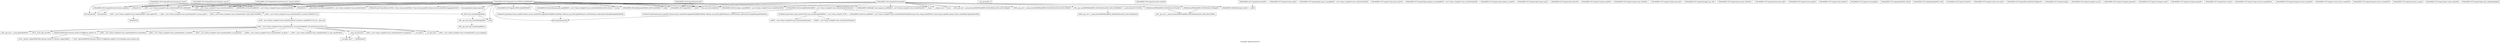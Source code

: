 digraph "Call graph: compute_pressure.ll" {
	label="Call graph: compute_pressure.ll";

	Node0x55accfc77300 [shape=record,label="{_ZN9LAMMPS_NS15ComputePressureC2EPNS_6LAMMPSEiPPc}"];
	Node0x55accfc77300 -> Node0x55accfc4a670;
	Node0x55accfc77300 -> Node0x55accfc8aac0;
	Node0x55accfc77300 -> Node0x55accfc8a640;
	Node0x55accfc77300 -> Node0x55accfbfff90;
	Node0x55accfc77300 -> Node0x55accfbfa120;
	Node0x55accfc77300 -> Node0x55accfc9f530;
	Node0x55accfc77300 -> Node0x55accfbfff10;
	Node0x55accfc77300 -> Node0x55accfbfaf40;
	Node0x55accfc77300 -> Node0x55accfcc2eb0;
	Node0x55accfc77300 -> Node0x55accfbfada0;
	Node0x55accfc77300 -> Node0x55accfbfaca0;
	Node0x55accfc77300 -> Node0x55accfc889a0;
	Node0x55accfc77300 -> Node0x55accfc9be80;
	Node0x55accfc77300 -> Node0x55accfc8aa30;
	Node0x55accfc77300 -> Node0x55accfc8f720;
	Node0x55accfc77300 -> Node0x55accfbff6c0;
	Node0x55accfc77300 -> Node0x55accfcd6030;
	Node0x55accfc77300 -> Node0x55accfbfd670;
	Node0x55accfc77300 -> Node0x55accfbfb320;
	Node0x55accfc77300 -> Node0x55accfcd5a10;
	Node0x55accfc77300 -> Node0x55accfbfe230;
	Node0x55accfc77300 -> Node0x55accfbf9e10;
	Node0x55accfc77300 -> Node0x55accfbfb5e0;
	Node0x55accfcd6030 [shape=record,label="{_ZN3fmt6v9_lmp7vformatB5cxx11ENS0_17basic_string_viewIcEENS0_17basic_format_argsINS0_20basic_format_contextINS0_8appenderEcEEEE}"];
	Node0x55accfc4a670 [shape=record,label="{_ZN9LAMMPS_NS7ComputeC2EPNS_6LAMMPSEiPPc}"];
	Node0x55accfc9f530 [shape=record,label="{_ZN9LAMMPS_NS5utils16missing_cmd_argsERKNSt7__cxx1112basic_stringIcSt11char_traitsIcESaIcEEEiS8_PNS_5ErrorE}"];
	Node0x55accfc8aac0 [shape=record,label="{_ZNSaIcEC1Ev}"];
	Node0x55accfc8a640 [shape=record,label="{_ZNSt7__cxx1112basic_stringIcSt11char_traitsIcESaIcEEC2IS3_EEPKcRKS3_}"];
	Node0x55accfc8a640 -> Node0x55accfbf8ab0;
	Node0x55accfc8a640 -> Node0x55accfc00020;
	Node0x55accfc8a640 -> Node0x55accfbfe230;
	Node0x55accfc8a640 -> Node0x55accfbfa820;
	Node0x55accfc8a640 -> Node0x55accfbfa090;
	Node0x55accfc37b40 [shape=record,label="{__gxx_personality_v0}"];
	Node0x55accfbfff10 [shape=record,label="{_ZNSt7__cxx1112basic_stringIcSt11char_traitsIcESaIcEED1Ev}"];
	Node0x55accfbfaf40 [shape=record,label="{_ZNSaIcED1Ev}"];
	Node0x55accfbfada0 [shape=record,label="{_ZN9LAMMPS_NS5Error3allERKNSt7__cxx1112basic_stringIcSt11char_traitsIcESaIcEEEiS8_}"];
	Node0x55accfbfaca0 [shape=record,label="{strcmp}"];
	Node0x55accfbff6c0 [shape=record,label="{_ZN9LAMMPS_NS5utils6strdupERKNSt7__cxx1112basic_stringIcSt11char_traitsIcESaIcEEE}"];
	Node0x55accfbfb5e0 [shape=record,label="{_ZNK9LAMMPS_NS6Modify17get_compute_by_idERKNSt7__cxx1112basic_stringIcSt11char_traitsIcESaIcEEE}"];
	Node0x55accfbf9e10 [shape=record,label="{_ZN9LAMMPS_NS5Error3allIJRPcEEEvRKNSt7__cxx1112basic_stringIcSt11char_traitsIcESaIcEEEiSB_DpOT_}"];
	Node0x55accfbf9e10 -> Node0x55accfc12690;
	Node0x55accfbf9e10 -> Node0x55accfc1a570;
	Node0x55accfbf9e10 -> Node0x55accfc0f670;
	Node0x55accfc8f720 [shape=record,label="{isdigit}"];
	Node0x55accfc56630 [shape=record,label="{_ZN9LAMMPS_NS7Compute12restore_biasEiPd}"];
	Node0x55accfc8aa30 [shape=record,label="{_ZN9LAMMPS_NS5utils8inumericEPKciS2_bPNS_6LAMMPSE}"];
	Node0x55accfc889a0 [shape=record,label="{_ZN9LAMMPS_NS5Force10pair_matchERKNSt7__cxx1112basic_stringIcSt11char_traitsIcESaIcEEEii}"];
	Node0x55accfc9be80 [shape=record,label="{strlen}"];
	Node0x55accfcc2eb0 [shape=record,label="{llvm.umul.with.overflow.i64}"];
	Node0x55accfbfa120 [shape=record,label="{_Znam}"];
	Node0x55accfbfff90 [shape=record,label="{_ZN9LAMMPS_NS7ComputeD2Ev}"];
	Node0x55accfc16340 [shape=record,label="{_ZN9LAMMPS_NS15ComputePressureD2Ev}"];
	Node0x55accfc16340 -> Node0x55accfc18060;
	Node0x55accfc16340 -> Node0x55accfbfff90;
	Node0x55accfc18060 [shape=record,label="{_ZdaPv}"];
	Node0x55accfc1a180 [shape=record,label="{_ZN9LAMMPS_NS15ComputePressureD0Ev}"];
	Node0x55accfc1a180 -> Node0x55accfc1cec0;
	Node0x55accfc1cec0 [shape=record,label="{_ZdlPv}"];
	Node0x55accfc1e880 [shape=record,label="{_ZN9LAMMPS_NS15ComputePressure4initEv}"];
	Node0x55accfc1e880 -> Node0x55accfc8aac0;
	Node0x55accfc1e880 -> Node0x55accfc8a640;
	Node0x55accfc1e880 -> Node0x55accfbfb5e0;
	Node0x55accfc1e880 -> Node0x55accfbfff10;
	Node0x55accfc1e880 -> Node0x55accfbfaf40;
	Node0x55accfc1e880 -> Node0x55accfc2bf80;
	Node0x55accfc1e880 -> Node0x55accfc2b2d0;
	Node0x55accfc1e880 -> Node0x55accfc1bf30;
	Node0x55accfc1e880 -> Node0x55accfc28770;
	Node0x55accfc1e880 -> Node0x55accfbf9e10;
	Node0x55accfc1e880 -> Node0x55accfc26a80;
	Node0x55accfc1e880 -> Node0x55accfc245d0;
	Node0x55accfc1e880 -> Node0x55accfc2d5c0;
	Node0x55accfc1e880 -> Node0x55accfbfa120;
	Node0x55accfc1e880 -> Node0x55accfcc2eb0;
	Node0x55accfc1e880 -> Node0x55accfc18060;
	Node0x55accfc1e880 -> Node0x55accfbfada0;
	Node0x55accfc1e880 -> Node0x55accfc889a0;
	Node0x55accfc1e880 -> Node0x55accfc204a0;
	Node0x55accfc4a6e0 [shape=record,label="{_ZN9LAMMPS_NS7Compute10reset_gridEv}"];
	Node0x55accfc4c1e0 [shape=record,label="{_ZN9LAMMPS_NS7Compute16get_grid_by_nameERKNSt7__cxx1112basic_stringIcSt11char_traitsIcESaIcEEERi}"];
	Node0x55accfc85060 [shape=record,label="{_ZN9LAMMPS_NS7Compute17get_grid_by_indexEi}"];
	Node0x55accfc4d700 [shape=record,label="{_ZN9LAMMPS_NS7Compute20get_griddata_by_nameEiRKNSt7__cxx1112basic_stringIcSt11char_traitsIcESaIcEEERi}"];
	Node0x55accfc4e1c0 [shape=record,label="{_ZN9LAMMPS_NS7Compute21get_griddata_by_indexEi}"];
	Node0x55accfc4ed10 [shape=record,label="{_ZN9LAMMPS_NS7Compute14dof_remove_preEv}"];
	Node0x55accfc51fd0 [shape=record,label="{_ZN9LAMMPS_NS7Compute10dof_removeEi}"];
	Node0x55accfc52570 [shape=record,label="{_ZN9LAMMPS_NS7Compute11remove_biasEiPd}"];
	Node0x55accfc59350 [shape=record,label="{_ZN9LAMMPS_NS7Compute15remove_bias_thrEiPdS1_}"];
	Node0x55accfc53b80 [shape=record,label="{_ZN9LAMMPS_NS7Compute15remove_bias_allEv}"];
	Node0x55accfc55680 [shape=record,label="{_ZN9LAMMPS_NS7Compute16reapply_bias_allEv}"];
	Node0x55accfc57b70 [shape=record,label="{_ZN9LAMMPS_NS7Compute16restore_bias_thrEiPdS1_}"];
	Node0x55accfc58560 [shape=record,label="{_ZN9LAMMPS_NS7Compute16restore_bias_allEv}"];
	Node0x55accfc58d20 [shape=record,label="{_ZN9LAMMPS_NS7Compute11lock_enableEv}"];
	Node0x55accfc5a480 [shape=record,label="{_ZN9LAMMPS_NS7Compute12lock_disableEv}"];
	Node0x55accfc5b920 [shape=record,label="{_ZN9LAMMPS_NS7Compute11lock_lengthEv}"];
	Node0x55accfc5c1b0 [shape=record,label="{_ZN9LAMMPS_NS7Compute4lockEPNS_3FixEll}"];
	Node0x55accfc5d5e0 [shape=record,label="{_ZN9LAMMPS_NS7Compute6unlockEPNS_3FixE}"];
	Node0x55accfc66010 [shape=record,label="{_ZN9LAMMPS_NS7Compute7refreshEv}"];
	Node0x55accfc204a0 [shape=record,label="{strcat}"];
	Node0x55accfc245d0 [shape=record,label="{_ZN9LAMMPS_NS6Modify12get_fix_listEv}"];
	Node0x55accfc26a80 [shape=record,label="{_ZNKSt6vectorIPN9LAMMPS_NS3FixESaIS2_EE5beginEv}"];
	Node0x55accfc26a80 -> Node0x55accfc2ef10;
	Node0x55accfc28770 [shape=record,label="{_ZNKSt6vectorIPN9LAMMPS_NS3FixESaIS2_EE3endEv}"];
	Node0x55accfc28770 -> Node0x55accfc2ef10;
	Node0x55accfc1bf30 [shape=record,label="{_ZN9__gnu_cxxneIPKPN9LAMMPS_NS3FixESt6vectorIS3_SaIS3_EEEEbRKNS_17__normal_iteratorIT_T0_EESE_}"];
	Node0x55accfc1bf30 -> Node0x55accfc30a10;
	Node0x55accfc2b2d0 [shape=record,label="{_ZNK9__gnu_cxx17__normal_iteratorIPKPN9LAMMPS_NS3FixESt6vectorIS3_SaIS3_EEEdeEv}"];
	Node0x55accfc2bf80 [shape=record,label="{_ZN9__gnu_cxx17__normal_iteratorIPKPN9LAMMPS_NS3FixESt6vectorIS3_SaIS3_EEEppEv}"];
	Node0x55accfc2d5c0 [shape=record,label="{__dynamic_cast}"];
	Node0x55accfc32320 [shape=record,label="{_ZN9LAMMPS_NS15ComputePressure14compute_scalarEv}"];
	Node0x55accfc32320 -> Node0x55accfc8aac0;
	Node0x55accfc32320 -> Node0x55accfc8a640;
	Node0x55accfc32320 -> Node0x55accfc34550;
	Node0x55accfc32320 -> Node0x55accfc33300;
	Node0x55accfc32320 -> Node0x55accfbfada0;
	Node0x55accfc32320 -> Node0x55accfbfff10;
	Node0x55accfc32320 -> Node0x55accfbfaf40;
	Node0x55accfc33300 [shape=record,label="{_ZN9LAMMPS_NS15ComputePressure14virial_computeEii}"];
	Node0x55accfc33300 -> Node0x55accfc354e0;
	Node0x55accfc33300 -> Node0x55accfc34550;
	Node0x55accfc34550 [shape=record,label="{llvm.fmuladd.f64}"];
	Node0x55accfc36360 [shape=record,label="{_ZN9LAMMPS_NS15ComputePressure14compute_vectorEv}"];
	Node0x55accfc36360 -> Node0x55accfc8aac0;
	Node0x55accfc36360 -> Node0x55accfc8a640;
	Node0x55accfc36360 -> Node0x55accfc33300;
	Node0x55accfc36360 -> Node0x55accfbfada0;
	Node0x55accfc36360 -> Node0x55accfbfff10;
	Node0x55accfc36360 -> Node0x55accfbfaf40;
	Node0x55accfc354e0 [shape=record,label="{MPI_Allreduce}"];
	Node0x55accfc37640 [shape=record,label="{_ZN9LAMMPS_NS15ComputePressure23reset_extra_compute_fixEPKc}"];
	Node0x55accfc37640 -> Node0x55accfc18060;
	Node0x55accfc37640 -> Node0x55accfc8aac0;
	Node0x55accfc37640 -> Node0x55accfc8a640;
	Node0x55accfc37640 -> Node0x55accfbff6c0;
	Node0x55accfc37640 -> Node0x55accfbfff10;
	Node0x55accfc37640 -> Node0x55accfbfaf40;
	Node0x55accfc38470 [shape=record,label="{_ZN9LAMMPS_NS7Compute15reset_extra_dofEv}"];
	Node0x55accfc3a050 [shape=record,label="{_ZN9LAMMPS_NS7Compute9init_listEiPNS_9NeighListE}"];
	Node0x55accfc3b450 [shape=record,label="{_ZN9LAMMPS_NS7Compute5setupEv}"];
	Node0x55accfc3cbb0 [shape=record,label="{_ZN9LAMMPS_NS7Compute13compute_arrayEv}"];
	Node0x55accfc41540 [shape=record,label="{_ZN9LAMMPS_NS7Compute15compute_peratomEv}"];
	Node0x55accfc437f0 [shape=record,label="{_ZN9LAMMPS_NS7Compute13compute_localEv}"];
	Node0x55accfc43f00 [shape=record,label="{_ZN9LAMMPS_NS7Compute15compute_pergridEv}"];
	Node0x55accfc45230 [shape=record,label="{_ZN9LAMMPS_NS7Compute10set_arraysEi}"];
	Node0x55accfc46720 [shape=record,label="{_ZN9LAMMPS_NS7Compute17pack_forward_commEiPiPdiS1_}"];
	Node0x55accfc472f0 [shape=record,label="{_ZN9LAMMPS_NS7Compute19unpack_forward_commEiiPd}"];
	Node0x55accfc47df0 [shape=record,label="{_ZN9LAMMPS_NS7Compute17pack_reverse_commEiiPd}"];
	Node0x55accfc48f70 [shape=record,label="{_ZN9LAMMPS_NS7Compute19unpack_reverse_commEiPiPd}"];
	Node0x55accfc66de0 [shape=record,label="{_ZN9LAMMPS_NS7Compute12memory_usageEv}"];
	Node0x55accfc68060 [shape=record,label="{_ZN9LAMMPS_NS7Compute19pair_setup_callbackEii}"];
	Node0x55accfbf8ab0 [shape=record,label="{_ZNSt7__cxx1112basic_stringIcSt11char_traitsIcESaIcEE13_M_local_dataEv}"];
	Node0x55accfc00020 [shape=record,label="{_ZNSt7__cxx1112basic_stringIcSt11char_traitsIcESaIcEE12_Alloc_hiderC1EPcRKS3_}"];
	Node0x55accfc68d00 [shape=record,label="{_ZN9LAMMPS_NS7Compute19pair_tally_callbackEiiiidddddd}"];
	Node0x55accfbfa820 [shape=record,label="{_ZNSt7__cxx1112basic_stringIcSt11char_traitsIcESaIcEE12_M_constructIPKcEEvT_S8_}"];
	Node0x55accfbfa820 -> Node0x55accfc74650;
	Node0x55accfbfe230 [shape=record,label="{_ZNSt11char_traitsIcE6lengthEPKc}"];
	Node0x55accfbfe230 -> Node0x55accfc75090;
	Node0x55accfbfe230 -> Node0x55accfc9be80;
	Node0x55accfbfa090 [shape=record,label="{_ZNSt7__cxx1112basic_stringIcSt11char_traitsIcESaIcEE12_Alloc_hiderD2Ev}"];
	Node0x55accfbfa090 -> Node0x55accfc77400;
	Node0x55accfc74650 [shape=record,label="{_ZNSt7__cxx1112basic_stringIcSt11char_traitsIcESaIcEE16_M_construct_auxIPKcEEvT_S8_St12__false_type}"];
	Node0x55accfc74650 -> Node0x55accfc77e10;
	Node0x55accfc77e10 [shape=record,label="{_ZNSt7__cxx1112basic_stringIcSt11char_traitsIcESaIcEE12_M_constructIPKcEEvT_S8_St20forward_iterator_tag}"];
	Node0x55accfc77e10 -> Node0x55accfc80ad0;
	Node0x55accfc77e10 -> Node0x55accfc7b1d0;
	Node0x55accfc77e10 -> Node0x55accfc7e730;
	Node0x55accfc77e10 -> Node0x55accfc8b090;
	Node0x55accfc77e10 -> Node0x55accfc8ef00;
	Node0x55accfc77e10 -> Node0x55accfce6b00;
	Node0x55accfc77e10 -> Node0x55accfc91370;
	Node0x55accfc77e10 -> Node0x55accfc91ae0;
	Node0x55accfc77e10 -> Node0x55accfc941d0;
	Node0x55accfc77e10 -> Node0x55accfc945a0;
	Node0x55accfc77e10 -> Node0x55accfc95420;
	Node0x55accfc77e10 -> Node0x55accfc9e720;
	Node0x55accfc77e10 -> Node0x55accfca40a0;
	Node0x55accfc77e10 -> Node0x55accfca3d20;
	Node0x55accfc80ad0 [shape=record,label="{_ZN9__gnu_cxx17__is_null_pointerIKcEEbPT_}"];
	Node0x55accfc7b1d0 [shape=record,label="{_ZSt19__throw_logic_errorPKc}"];
	Node0x55accfc7e730 [shape=record,label="{_ZSt8distanceIPKcENSt15iterator_traitsIT_E15difference_typeES3_S3_}"];
	Node0x55accfc7e730 -> Node0x55accfca4280;
	Node0x55accfc7e730 -> Node0x55accfca56a0;
	Node0x55accfc8ef00 [shape=record,label="{_ZNSt7__cxx1112basic_stringIcSt11char_traitsIcESaIcEE7_M_dataEPc}"];
	Node0x55accfc8b090 [shape=record,label="{_ZNSt7__cxx1112basic_stringIcSt11char_traitsIcESaIcEE9_M_createERmm}"];
	Node0x55accfce6b00 [shape=record,label="{_ZNSt7__cxx1112basic_stringIcSt11char_traitsIcESaIcEE11_M_capacityEm}"];
	Node0x55accfc91ae0 [shape=record,label="{_ZNSt7__cxx1112basic_stringIcSt11char_traitsIcESaIcEE13_S_copy_charsEPcPKcS7_}"];
	Node0x55accfc91370 [shape=record,label="{_ZNKSt7__cxx1112basic_stringIcSt11char_traitsIcESaIcEE7_M_dataEv}"];
	Node0x55accfc941d0 [shape=record,label="{__cxa_begin_catch}"];
	Node0x55accfc945a0 [shape=record,label="{_ZNSt7__cxx1112basic_stringIcSt11char_traitsIcESaIcEE10_M_disposeEv}"];
	Node0x55accfc95420 [shape=record,label="{__cxa_rethrow}"];
	Node0x55accfc9e720 [shape=record,label="{__cxa_end_catch}"];
	Node0x55accfca3d20 [shape=record,label="{__clang_call_terminate}"];
	Node0x55accfca3d20 -> Node0x55accfc941d0;
	Node0x55accfca3d20 -> Node0x55accfc46b30;
	Node0x55accfc46b30 [shape=record,label="{_ZSt9terminatev}"];
	Node0x55accfca40a0 [shape=record,label="{_ZNSt7__cxx1112basic_stringIcSt11char_traitsIcESaIcEE13_M_set_lengthEm}"];
	Node0x55accfca56a0 [shape=record,label="{_ZSt10__distanceIPKcENSt15iterator_traitsIT_E15difference_typeES3_S3_St26random_access_iterator_tag}"];
	Node0x55accfca4280 [shape=record,label="{_ZSt19__iterator_categoryIPKcENSt15iterator_traitsIT_E17iterator_categoryERKS3_}"];
	Node0x55accfc75090 [shape=record,label="{_ZN9__gnu_cxx11char_traitsIcE6lengthEPKc}"];
	Node0x55accfc75090 -> Node0x55accfcbe780;
	Node0x55accfcbe780 [shape=record,label="{_ZN9__gnu_cxx11char_traitsIcE2eqERKcS3_}"];
	Node0x55accfc77400 [shape=record,label="{_ZNSaIcED2Ev}"];
	Node0x55accfc0f670 [shape=record,label="{_ZN9LAMMPS_NS5Error4_allERKNSt7__cxx1112basic_stringIcSt11char_traitsIcESaIcEEEiN3fmt6v9_lmp17basic_string_viewIcEENSA_17basic_format_argsINSA_20basic_format_contextINSA_8appenderEcEEEE}"];
	Node0x55accfc12690 [shape=record,label="{_ZN3fmt6v9_lmp17basic_string_viewIcEC2ISt11char_traitsIcESaIcEEERKNSt7__cxx1112basic_stringIcT_T0_EE}"];
	Node0x55accfc12690 -> Node0x55accfcc0680;
	Node0x55accfc12690 -> Node0x55accfcc02f0;
	Node0x55accfc1a570 [shape=record,label="{_ZN3fmt6v9_lmp16make_format_argsINS0_20basic_format_contextINS0_8appenderEcEEJRPcEEENS0_16format_arg_storeIT_JDpNSt9remove_cvINSt16remove_referenceIT0_E4typeEE4typeEEEEDpOSB_}"];
	Node0x55accfc1a570 -> Node0x55accfbfb320;
	Node0x55accfcc0680 [shape=record,label="{_ZNKSt7__cxx1112basic_stringIcSt11char_traitsIcESaIcEE4dataEv}"];
	Node0x55accfcc02f0 [shape=record,label="{_ZNKSt7__cxx1112basic_stringIcSt11char_traitsIcESaIcEE4sizeEv}"];
	Node0x55accfbfb320 [shape=record,label="{llvm.memcpy.p0.p0.i64}"];
	Node0x55accfbfd670 [shape=record,label="{_ZN3fmt6v9_lmp16make_format_argsINS0_20basic_format_contextINS0_8appenderEcEEJRPcS6_EEENS0_16format_arg_storeIT_JDpNSt9remove_cvINSt16remove_referenceIT0_E4typeEE4typeEEEEDpOSB_}"];
	Node0x55accfbfd670 -> Node0x55accfbfb320;
	Node0x55accfc2ef10 [shape=record,label="{_ZN9__gnu_cxx17__normal_iteratorIPKPN9LAMMPS_NS3FixESt6vectorIS3_SaIS3_EEEC2ERKS5_}"];
	Node0x55accfc30a10 [shape=record,label="{_ZNK9__gnu_cxx17__normal_iteratorIPKPN9LAMMPS_NS3FixESt6vectorIS3_SaIS3_EEE4baseEv}"];
	Node0x55accfcd5a10 [shape=record,label="{llvm.experimental.noalias.scope.decl}"];
}
